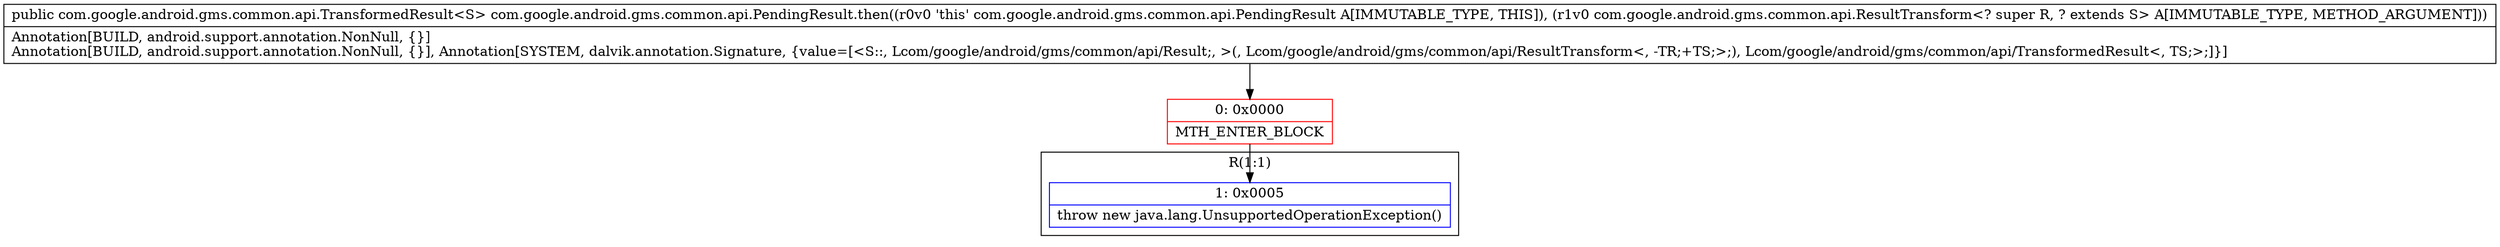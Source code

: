 digraph "CFG forcom.google.android.gms.common.api.PendingResult.then(Lcom\/google\/android\/gms\/common\/api\/ResultTransform;)Lcom\/google\/android\/gms\/common\/api\/TransformedResult;" {
subgraph cluster_Region_361440508 {
label = "R(1:1)";
node [shape=record,color=blue];
Node_1 [shape=record,label="{1\:\ 0x0005|throw new java.lang.UnsupportedOperationException()\l}"];
}
Node_0 [shape=record,color=red,label="{0\:\ 0x0000|MTH_ENTER_BLOCK\l}"];
MethodNode[shape=record,label="{public com.google.android.gms.common.api.TransformedResult\<S\> com.google.android.gms.common.api.PendingResult.then((r0v0 'this' com.google.android.gms.common.api.PendingResult A[IMMUTABLE_TYPE, THIS]), (r1v0 com.google.android.gms.common.api.ResultTransform\<? super R, ? extends S\> A[IMMUTABLE_TYPE, METHOD_ARGUMENT]))  | Annotation[BUILD, android.support.annotation.NonNull, \{\}]\lAnnotation[BUILD, android.support.annotation.NonNull, \{\}], Annotation[SYSTEM, dalvik.annotation.Signature, \{value=[\<S::, Lcom\/google\/android\/gms\/common\/api\/Result;, \>(, Lcom\/google\/android\/gms\/common\/api\/ResultTransform\<, \-TR;+TS;\>;), Lcom\/google\/android\/gms\/common\/api\/TransformedResult\<, TS;\>;]\}]\l}"];
MethodNode -> Node_0;
Node_0 -> Node_1;
}

